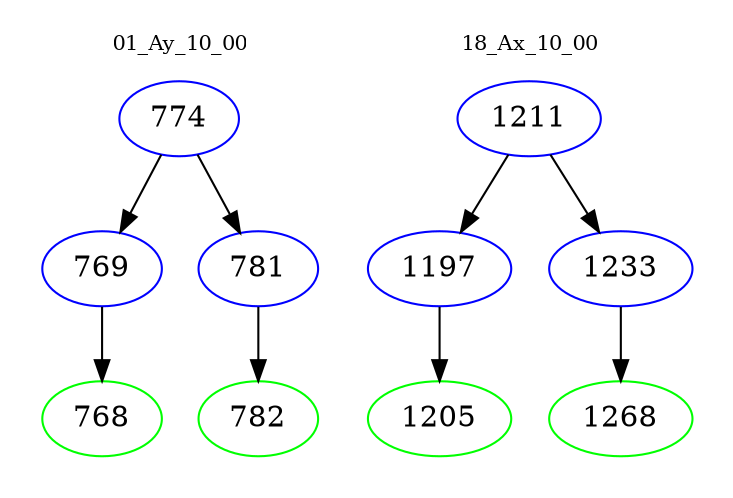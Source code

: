 digraph{
subgraph cluster_0 {
color = white
label = "01_Ay_10_00";
fontsize=10;
T0_774 [label="774", color="blue"]
T0_774 -> T0_769 [color="black"]
T0_769 [label="769", color="blue"]
T0_769 -> T0_768 [color="black"]
T0_768 [label="768", color="green"]
T0_774 -> T0_781 [color="black"]
T0_781 [label="781", color="blue"]
T0_781 -> T0_782 [color="black"]
T0_782 [label="782", color="green"]
}
subgraph cluster_1 {
color = white
label = "18_Ax_10_00";
fontsize=10;
T1_1211 [label="1211", color="blue"]
T1_1211 -> T1_1197 [color="black"]
T1_1197 [label="1197", color="blue"]
T1_1197 -> T1_1205 [color="black"]
T1_1205 [label="1205", color="green"]
T1_1211 -> T1_1233 [color="black"]
T1_1233 [label="1233", color="blue"]
T1_1233 -> T1_1268 [color="black"]
T1_1268 [label="1268", color="green"]
}
}
